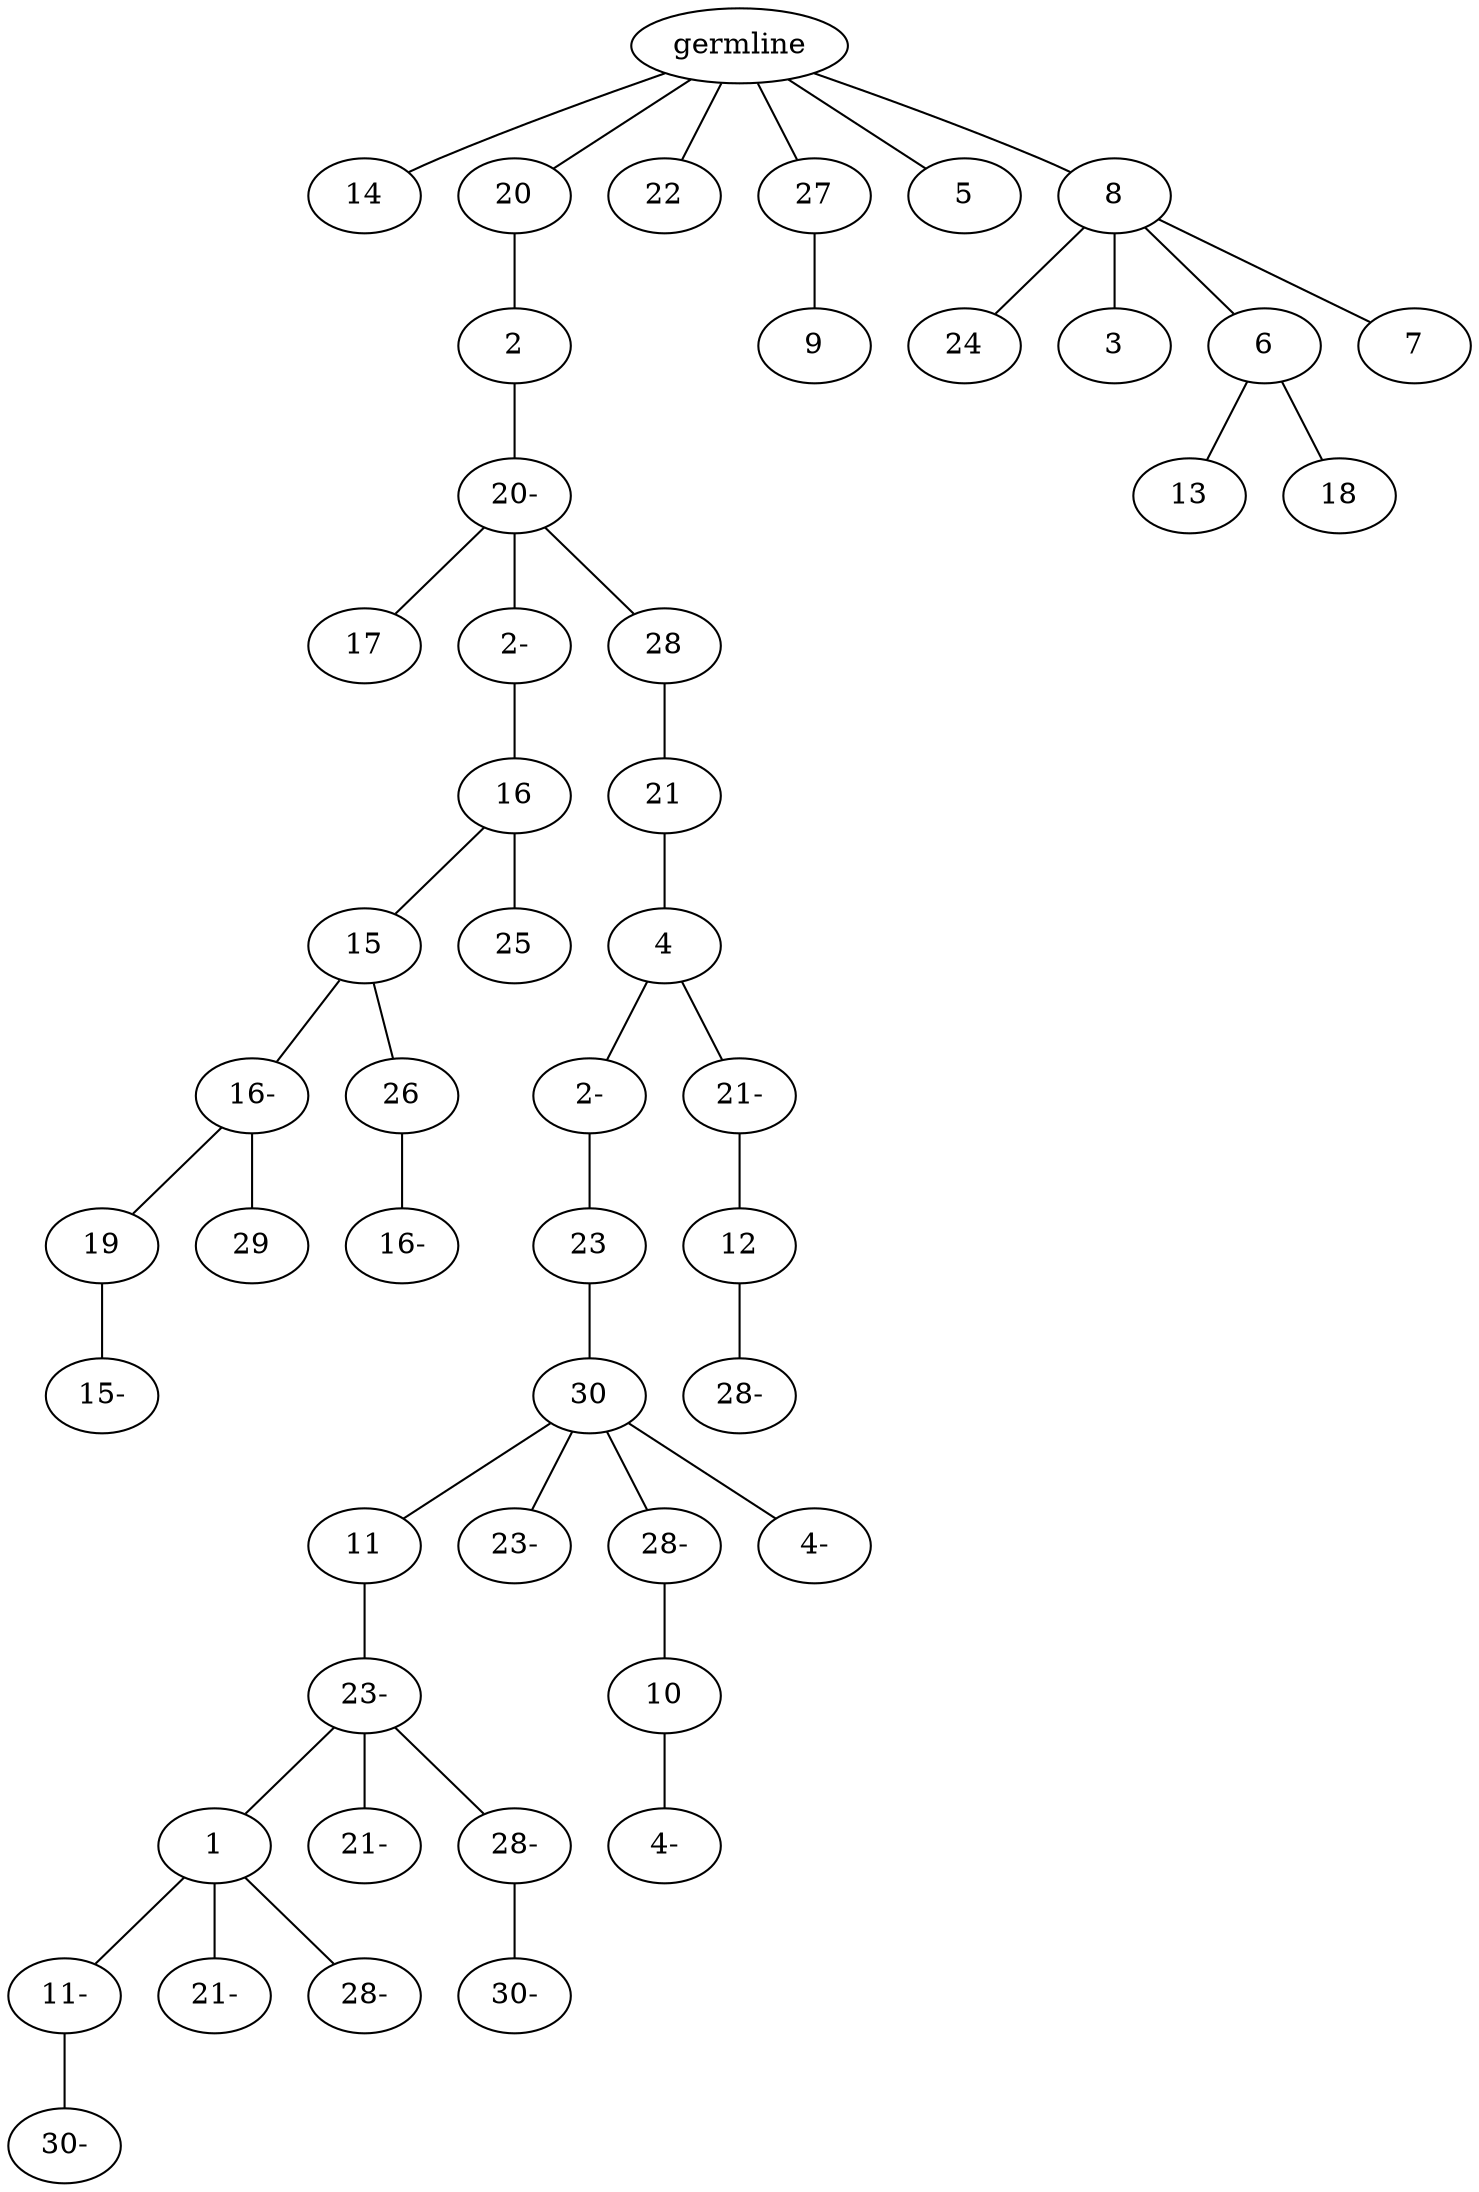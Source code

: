 graph tree {
    "140644406478400" [label="germline"];
    "140644406501328" [label="14"];
    "140644406499312" [label="20"];
    "140644406500128" [label="2"];
    "140644406498064" [label="20-"];
    "140644406497872" [label="17"];
    "140644406500608" [label="2-"];
    "140644406501184" [label="16"];
    "140644406497488" [label="15"];
    "140644406498880" [label="16-"];
    "140644406448288" [label="19"];
    "140644406928240" [label="15-"];
    "140644406449632" [label="29"];
    "140644406500656" [label="26"];
    "140644406930112" [label="16-"];
    "140644406501088" [label="25"];
    "140644406499840" [label="28"];
    "140644406497440" [label="21"];
    "140644406497776" [label="4"];
    "140644406929872" [label="2-"];
    "140644406927664" [label="23"];
    "140644406930592" [label="30"];
    "140644406928432" [label="11"];
    "140644406928336" [label="23-"];
    "140644406505680" [label="1"];
    "140644406506160" [label="11-"];
    "140644406506592" [label="30-"];
    "140644406506064" [label="21-"];
    "140644406700160" [label="28-"];
    "140644406506928" [label="21-"];
    "140644406507600" [label="28-"];
    "140644406505536" [label="30-"];
    "140644406928624" [label="23-"];
    "140644406930256" [label="28-"];
    "140644406506496" [label="10"];
    "140644406506016" [label="4-"];
    "140644406930448" [label="4-"];
    "140644406927520" [label="21-"];
    "140644406929968" [label="12"];
    "140644406931024" [label="28-"];
    "140644406451744" [label="22"];
    "140644406451984" [label="27"];
    "140644406500272" [label="9"];
    "140644406499504" [label="5"];
    "140644406500848" [label="8"];
    "140644406499600" [label="24"];
    "140644406498208" [label="3"];
    "140644406500896" [label="6"];
    "140644406927472" [label="13"];
    "140644406929248" [label="18"];
    "140644406500464" [label="7"];
    "140644406478400" -- "140644406501328";
    "140644406478400" -- "140644406499312";
    "140644406478400" -- "140644406451744";
    "140644406478400" -- "140644406451984";
    "140644406478400" -- "140644406499504";
    "140644406478400" -- "140644406500848";
    "140644406499312" -- "140644406500128";
    "140644406500128" -- "140644406498064";
    "140644406498064" -- "140644406497872";
    "140644406498064" -- "140644406500608";
    "140644406498064" -- "140644406499840";
    "140644406500608" -- "140644406501184";
    "140644406501184" -- "140644406497488";
    "140644406501184" -- "140644406501088";
    "140644406497488" -- "140644406498880";
    "140644406497488" -- "140644406500656";
    "140644406498880" -- "140644406448288";
    "140644406498880" -- "140644406449632";
    "140644406448288" -- "140644406928240";
    "140644406500656" -- "140644406930112";
    "140644406499840" -- "140644406497440";
    "140644406497440" -- "140644406497776";
    "140644406497776" -- "140644406929872";
    "140644406497776" -- "140644406927520";
    "140644406929872" -- "140644406927664";
    "140644406927664" -- "140644406930592";
    "140644406930592" -- "140644406928432";
    "140644406930592" -- "140644406928624";
    "140644406930592" -- "140644406930256";
    "140644406930592" -- "140644406930448";
    "140644406928432" -- "140644406928336";
    "140644406928336" -- "140644406505680";
    "140644406928336" -- "140644406506928";
    "140644406928336" -- "140644406507600";
    "140644406505680" -- "140644406506160";
    "140644406505680" -- "140644406506064";
    "140644406505680" -- "140644406700160";
    "140644406506160" -- "140644406506592";
    "140644406507600" -- "140644406505536";
    "140644406930256" -- "140644406506496";
    "140644406506496" -- "140644406506016";
    "140644406927520" -- "140644406929968";
    "140644406929968" -- "140644406931024";
    "140644406451984" -- "140644406500272";
    "140644406500848" -- "140644406499600";
    "140644406500848" -- "140644406498208";
    "140644406500848" -- "140644406500896";
    "140644406500848" -- "140644406500464";
    "140644406500896" -- "140644406927472";
    "140644406500896" -- "140644406929248";
}
